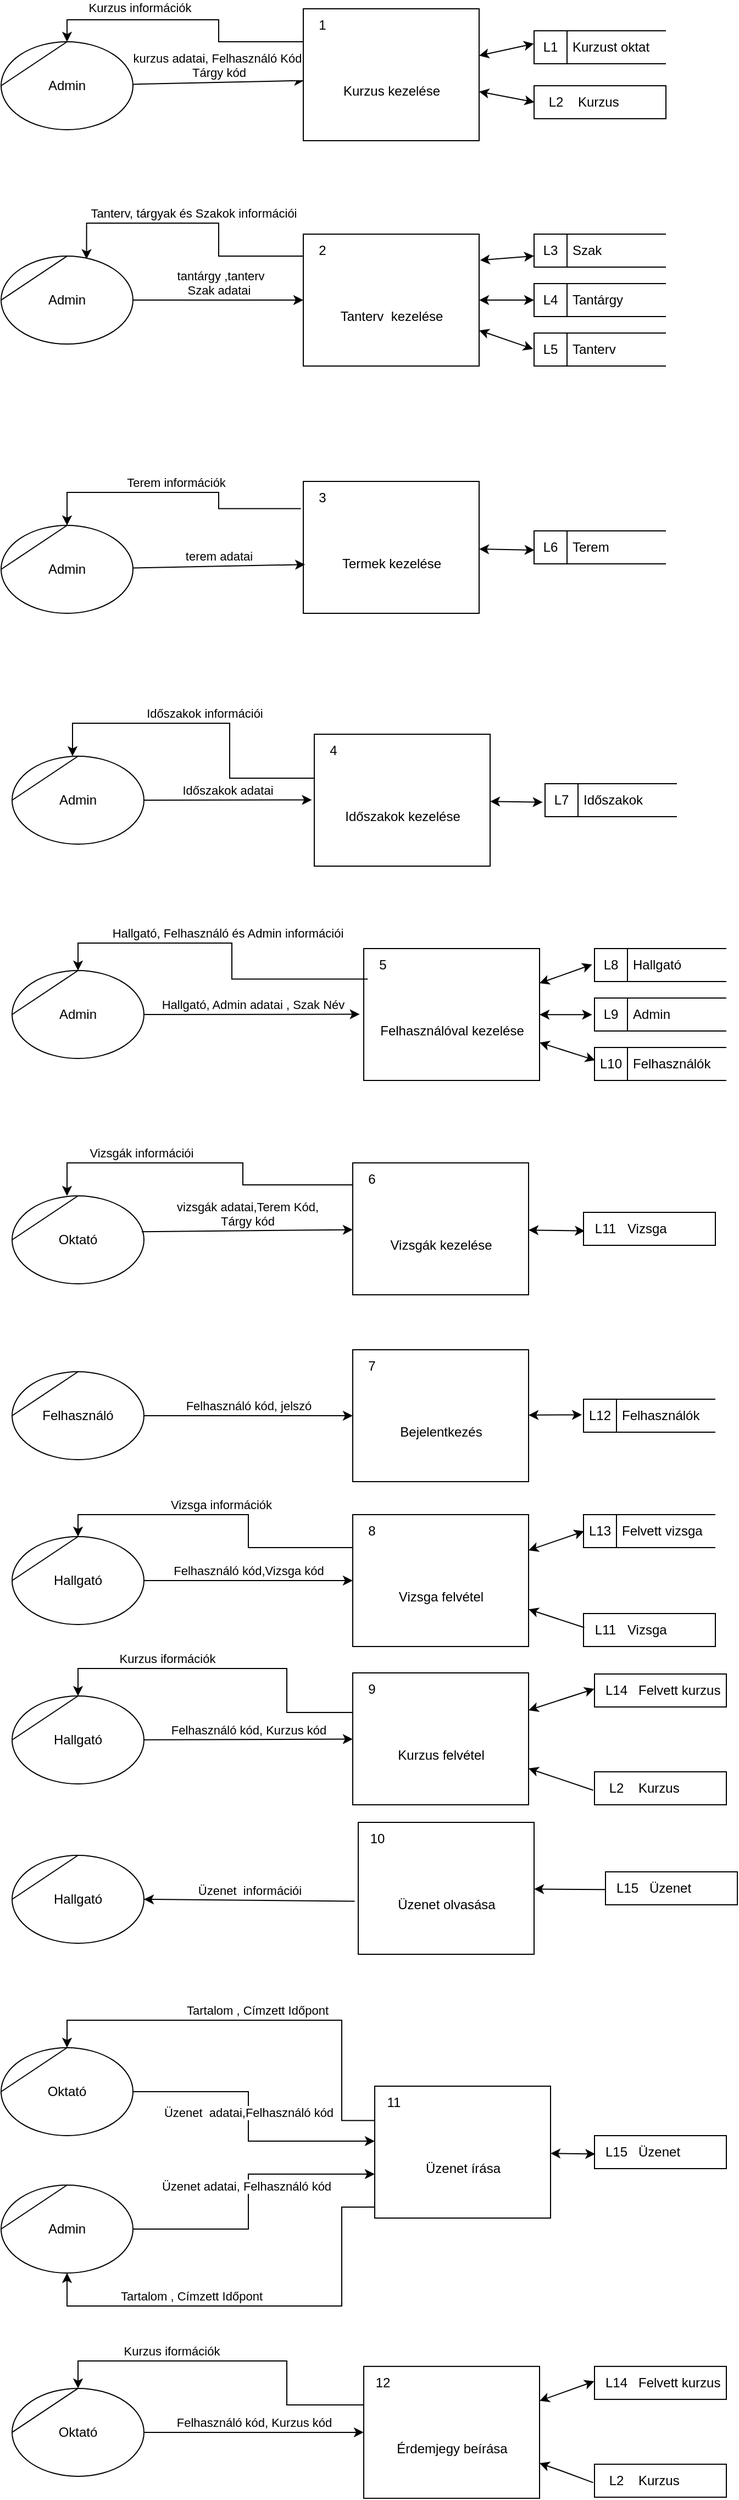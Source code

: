 <mxfile version="20.8.20" type="device"><diagram name="Page-1" id="D4jjd653WhLHZPP0HxEm"><mxGraphModel dx="3028" dy="684" grid="1" gridSize="10" guides="1" tooltips="1" connect="1" arrows="1" fold="1" page="1" pageScale="1" pageWidth="827" pageHeight="1169" math="0" shadow="0"><root><mxCell id="0"/><mxCell id="1" parent="0"/><mxCell id="yPqAMtaEenO2p8fV_E_8-33" value="Oktató&lt;br&gt;" style="shape=stencil(tZRtjoMgEIZPw98GJR6gYXfvQe10nZQCAbYft99RNKlW7GajiTGZeeXhnZGBCRka5YCVvGHig5VlwTm9Kb5NYhUc1DElr8qjOmhISojenuGGx9gz0DTgMbaq+GR8T9+0j5C1NYYgaE0YKU86wRQaWsvvCdZv/xhFjvgXiOB7kynLyq+/Y3fVNuBiI79j7OB+db/rgceOi61+3Grg4v9YISmTO9xCHlR9/vb2xxxnzYDW6AK8OfLTeZzO66ynzM5CnqyHBUsn1DqN9UITnWoH/kUY5Iu9PtVUzRY1jx4IGk22K9UioSs+44+uvFxl3bKX1nTZdE12iV8=);whiteSpace=wrap;html=1;" vertex="1" parent="1"><mxGeometry x="-1400" y="2170" width="120" height="80" as="geometry"/></mxCell><mxCell id="yPqAMtaEenO2p8fV_E_8-42" value="Felhasználó" style="shape=stencil(tZRtjoMgEIZPw98GJR6gYXfvQe10nZQCAbYft99RNKlW7GajiTGZeeXhnZGBCRka5YCVvGHig5VlwTm9Kb5NYhUc1DElr8qjOmhISojenuGGx9gz0DTgMbaq+GR8T9+0j5C1NYYgaE0YKU86wRQaWsvvCdZv/xhFjvgXiOB7kynLyq+/Y3fVNuBiI79j7OB+db/rgceOi61+3Grg4v9YISmTO9xCHlR9/vb2xxxnzYDW6AK8OfLTeZzO66ynzM5CnqyHBUsn1DqN9UITnWoH/kUY5Iu9PtVUzRY1jx4IGk22K9UioSs+44+uvFxl3bKX1nTZdE12iV8=);whiteSpace=wrap;html=1;" vertex="1" parent="1"><mxGeometry x="-1400" y="2330" width="120" height="80" as="geometry"/></mxCell><mxCell id="yPqAMtaEenO2p8fV_E_8-43" value="Felhasználó kód, jelszó" style="endArrow=classic;html=1;rounded=0;verticalAlign=bottom;" edge="1" parent="1" source="yPqAMtaEenO2p8fV_E_8-42" target="yPqAMtaEenO2p8fV_E_8-212"><mxGeometry width="50" height="50" relative="1" as="geometry"><mxPoint x="-810" y="2470" as="sourcePoint"/><mxPoint x="-1120.0" y="2370" as="targetPoint"/></mxGeometry></mxCell><mxCell id="yPqAMtaEenO2p8fV_E_8-45" value="Felhasználók" style="html=1;dashed=0;whitespace=wrap;shape=mxgraph.dfd.dataStoreID;align=left;spacingLeft=33;container=1;collapsible=0;autosize=0;flipH=0;" vertex="1" parent="1"><mxGeometry x="-880" y="2355" width="120" height="30" as="geometry"/></mxCell><mxCell id="yPqAMtaEenO2p8fV_E_8-46" value="L12" style="text;html=1;strokeColor=none;fillColor=none;align=center;verticalAlign=middle;whiteSpace=wrap;rounded=0;movable=0;resizable=0;rotatable=0;cloneable=0;deletable=0;allowArrows=0;connectable=0;" vertex="1" parent="yPqAMtaEenO2p8fV_E_8-45"><mxGeometry width="30" height="30" as="geometry"/></mxCell><mxCell id="yPqAMtaEenO2p8fV_E_8-50" value="&lt;br&gt;" style="endArrow=classic;startArrow=classic;html=1;rounded=0;verticalAlign=bottom;entryX=-0.012;entryY=0.472;entryDx=0;entryDy=0;entryPerimeter=0;" edge="1" parent="1" source="yPqAMtaEenO2p8fV_E_8-212" target="yPqAMtaEenO2p8fV_E_8-45"><mxGeometry width="50" height="50" relative="1" as="geometry"><mxPoint x="-960.0" y="2368.508" as="sourcePoint"/><mxPoint x="-730" y="2470" as="targetPoint"/></mxGeometry></mxCell><mxCell id="yPqAMtaEenO2p8fV_E_8-51" value="Tanterv&amp;nbsp; kezelése" style="html=1;dashed=0;whitespace=wrap;shape=mxgraph.dfd.process;align=center;container=1;collapsible=0;spacingTop=30;" vertex="1" parent="1"><mxGeometry x="-1135" y="1295.03" width="160" height="120" as="geometry"/></mxCell><mxCell id="yPqAMtaEenO2p8fV_E_8-52" value="2" style="text;html=1;strokeColor=none;fillColor=none;align=center;verticalAlign=middle;whiteSpace=wrap;rounded=0;movable=0;resizable=0;rotatable=0;cloneable=0;deletable=0;connectable=0;allowArrows=0;pointerEvents=1;" vertex="1" parent="yPqAMtaEenO2p8fV_E_8-51"><mxGeometry width="35" height="30" as="geometry"/></mxCell><mxCell id="yPqAMtaEenO2p8fV_E_8-53" value="" style="text;html=1;strokeColor=none;fillColor=none;align=left;verticalAlign=middle;whiteSpace=wrap;rounded=0;movable=0;resizable=0;connectable=0;allowArrows=0;rotatable=0;cloneable=0;deletable=0;spacingLeft=6;autosize=1;resizeWidth=0;" vertex="1" parent="yPqAMtaEenO2p8fV_E_8-51"><mxGeometry x="35" y="-5" width="50" height="40" as="geometry"/></mxCell><mxCell id="yPqAMtaEenO2p8fV_E_8-54" value="&amp;nbsp;tantárgy ,tanterv&lt;br&gt;Szak adatai" style="endArrow=classic;html=1;rounded=0;verticalAlign=bottom;exitX=1;exitY=0.5;exitDx=0;exitDy=0;" edge="1" parent="1" source="yPqAMtaEenO2p8fV_E_8-191" target="yPqAMtaEenO2p8fV_E_8-51"><mxGeometry width="50" height="50" relative="1" as="geometry"><mxPoint x="-1556.24" y="1433.75" as="sourcePoint"/><mxPoint x="-835" y="1675.03" as="targetPoint"/></mxGeometry></mxCell><mxCell id="yPqAMtaEenO2p8fV_E_8-55" value="Felhasználóval kezelése" style="html=1;dashed=0;whitespace=wrap;shape=mxgraph.dfd.process;align=center;container=1;collapsible=0;spacingTop=30;" vertex="1" parent="1"><mxGeometry x="-1080" y="1945" width="160" height="120" as="geometry"/></mxCell><mxCell id="yPqAMtaEenO2p8fV_E_8-56" value="5" style="text;html=1;strokeColor=none;fillColor=none;align=center;verticalAlign=middle;whiteSpace=wrap;rounded=0;movable=0;resizable=0;rotatable=0;cloneable=0;deletable=0;connectable=0;allowArrows=0;pointerEvents=1;" vertex="1" parent="yPqAMtaEenO2p8fV_E_8-55"><mxGeometry width="35" height="30" as="geometry"/></mxCell><mxCell id="yPqAMtaEenO2p8fV_E_8-57" value="" style="text;html=1;strokeColor=none;fillColor=none;align=left;verticalAlign=middle;whiteSpace=wrap;rounded=0;movable=0;resizable=0;connectable=0;allowArrows=0;rotatable=0;cloneable=0;deletable=0;spacingLeft=6;autosize=1;resizeWidth=0;" vertex="1" parent="yPqAMtaEenO2p8fV_E_8-55"><mxGeometry x="35" y="-5" width="50" height="40" as="geometry"/></mxCell><mxCell id="yPqAMtaEenO2p8fV_E_8-58" value="Hallgató, Admin adatai , Szak Név" style="endArrow=classic;html=1;rounded=0;verticalAlign=bottom;entryX=-0.023;entryY=0.498;entryDx=0;entryDy=0;entryPerimeter=0;exitX=1;exitY=0.5;exitDx=0;exitDy=0;" edge="1" parent="1" source="yPqAMtaEenO2p8fV_E_8-189" target="yPqAMtaEenO2p8fV_E_8-55"><mxGeometry x="0.016" width="50" height="50" relative="1" as="geometry"><mxPoint x="-1540" y="1610.0" as="sourcePoint"/><mxPoint x="-780" y="1760" as="targetPoint"/><mxPoint as="offset"/></mxGeometry></mxCell><mxCell id="yPqAMtaEenO2p8fV_E_8-59" value="Termek kezelése" style="html=1;dashed=0;whitespace=wrap;shape=mxgraph.dfd.process;align=center;container=1;collapsible=0;spacingTop=30;" vertex="1" parent="1"><mxGeometry x="-1135" y="1520" width="160" height="120" as="geometry"/></mxCell><mxCell id="yPqAMtaEenO2p8fV_E_8-60" value="3" style="text;html=1;strokeColor=none;fillColor=none;align=center;verticalAlign=middle;whiteSpace=wrap;rounded=0;movable=0;resizable=0;rotatable=0;cloneable=0;deletable=0;connectable=0;allowArrows=0;pointerEvents=1;" vertex="1" parent="yPqAMtaEenO2p8fV_E_8-59"><mxGeometry width="35" height="30" as="geometry"/></mxCell><mxCell id="yPqAMtaEenO2p8fV_E_8-61" value="" style="text;html=1;strokeColor=none;fillColor=none;align=left;verticalAlign=middle;whiteSpace=wrap;rounded=0;movable=0;resizable=0;connectable=0;allowArrows=0;rotatable=0;cloneable=0;deletable=0;spacingLeft=6;autosize=1;resizeWidth=0;" vertex="1" parent="yPqAMtaEenO2p8fV_E_8-59"><mxGeometry x="35" y="-5" width="50" height="40" as="geometry"/></mxCell><mxCell id="yPqAMtaEenO2p8fV_E_8-62" value="terem adatai" style="endArrow=classic;html=1;rounded=0;verticalAlign=bottom;entryX=0.01;entryY=0.63;entryDx=0;entryDy=0;entryPerimeter=0;" edge="1" parent="1" source="yPqAMtaEenO2p8fV_E_8-192" target="yPqAMtaEenO2p8fV_E_8-59"><mxGeometry width="50" height="50" relative="1" as="geometry"><mxPoint x="-1535" y="1480" as="sourcePoint"/><mxPoint x="-835" y="1560" as="targetPoint"/></mxGeometry></mxCell><mxCell id="yPqAMtaEenO2p8fV_E_8-69" value="" style="endArrow=classic;startArrow=classic;html=1;rounded=0;verticalAlign=bottom;entryX=-0.007;entryY=0.483;entryDx=0;entryDy=0;entryPerimeter=0;" edge="1" parent="1" source="yPqAMtaEenO2p8fV_E_8-51" target="yPqAMtaEenO2p8fV_E_8-226"><mxGeometry width="50" height="50" relative="1" as="geometry"><mxPoint x="-1195" y="1535.03" as="sourcePoint"/><mxPoint x="-894.04" y="1405.71" as="targetPoint"/></mxGeometry></mxCell><mxCell id="yPqAMtaEenO2p8fV_E_8-70" value="" style="endArrow=classic;startArrow=classic;html=1;rounded=0;verticalAlign=bottom;" edge="1" parent="1" source="yPqAMtaEenO2p8fV_E_8-51" target="yPqAMtaEenO2p8fV_E_8-223"><mxGeometry width="50" height="50" relative="1" as="geometry"><mxPoint x="-1195" y="1535.03" as="sourcePoint"/><mxPoint x="-905" y="1351.459" as="targetPoint"/></mxGeometry></mxCell><mxCell id="yPqAMtaEenO2p8fV_E_8-75" value="" style="endArrow=classic;startArrow=classic;html=1;rounded=0;verticalAlign=bottom;entryX=0.004;entryY=0.583;entryDx=0;entryDy=0;entryPerimeter=0;" edge="1" parent="1" source="yPqAMtaEenO2p8fV_E_8-59" target="yPqAMtaEenO2p8fV_E_8-228"><mxGeometry width="50" height="50" relative="1" as="geometry"><mxPoint x="-1185" y="1616" as="sourcePoint"/><mxPoint x="-885" y="1580" as="targetPoint"/></mxGeometry></mxCell><mxCell id="yPqAMtaEenO2p8fV_E_8-92" value="" style="endArrow=classic;startArrow=classic;html=1;rounded=0;verticalAlign=bottom;entryX=-0.018;entryY=0.483;entryDx=0;entryDy=0;entryPerimeter=0;" edge="1" parent="1" source="yPqAMtaEenO2p8fV_E_8-55" target="yPqAMtaEenO2p8fV_E_8-234"><mxGeometry width="50" height="50" relative="1" as="geometry"><mxPoint x="-1150" y="1985" as="sourcePoint"/><mxPoint x="-850" y="1968.636" as="targetPoint"/></mxGeometry></mxCell><mxCell id="yPqAMtaEenO2p8fV_E_8-93" value="" style="endArrow=classic;startArrow=classic;html=1;rounded=0;verticalAlign=bottom;entryX=-0.018;entryY=0.506;entryDx=0;entryDy=0;entryPerimeter=0;" edge="1" parent="1" source="yPqAMtaEenO2p8fV_E_8-55" target="yPqAMtaEenO2p8fV_E_8-232"><mxGeometry width="50" height="50" relative="1" as="geometry"><mxPoint x="-1150" y="1985" as="sourcePoint"/><mxPoint x="-846.28" y="2012.77" as="targetPoint"/></mxGeometry></mxCell><mxCell id="yPqAMtaEenO2p8fV_E_8-98" value="kurzus adatai, Felhasználó Kód,&lt;br&gt;Tárgy kód" style="endArrow=classic;html=1;rounded=0;verticalAlign=bottom;entryX=0.005;entryY=0.544;entryDx=0;entryDy=0;entryPerimeter=0;" edge="1" parent="1" source="yPqAMtaEenO2p8fV_E_8-193" target="yPqAMtaEenO2p8fV_E_8-103"><mxGeometry width="50" height="50" relative="1" as="geometry"><mxPoint x="-1593.571" y="1390" as="sourcePoint"/><mxPoint x="-1135" y="1150" as="targetPoint"/></mxGeometry></mxCell><mxCell id="yPqAMtaEenO2p8fV_E_8-99" value="Kurzus" style="html=1;dashed=0;whitespace=wrap;shape=mxgraph.dfd.dataStoreID2;align=left;spacingLeft=38;container=1;collapsible=0;flipH=0;" vertex="1" parent="1"><mxGeometry x="-925" y="1160" width="120" height="30" as="geometry"/></mxCell><mxCell id="yPqAMtaEenO2p8fV_E_8-100" value="L2" style="text;html=1;strokeColor=none;fillColor=none;align=center;verticalAlign=middle;whiteSpace=wrap;rounded=0;connectable=0;allowArrows=0;movable=0;resizable=0;rotatable=0;cloneable=0;deletable=0;" vertex="1" parent="yPqAMtaEenO2p8fV_E_8-99"><mxGeometry x="5" width="30" height="30" as="geometry"/></mxCell><mxCell id="yPqAMtaEenO2p8fV_E_8-102" value="" style="endArrow=classic;startArrow=classic;html=1;rounded=0;verticalAlign=bottom;entryX=0.003;entryY=0.5;entryDx=0;entryDy=0;entryPerimeter=0;" edge="1" parent="1" source="yPqAMtaEenO2p8fV_E_8-103" target="yPqAMtaEenO2p8fV_E_8-99"><mxGeometry width="50" height="50" relative="1" as="geometry"><mxPoint x="-985" y="1150" as="sourcePoint"/><mxPoint x="-1075" y="1410" as="targetPoint"/></mxGeometry></mxCell><mxCell id="yPqAMtaEenO2p8fV_E_8-103" value="Kurzus kezelése" style="html=1;dashed=0;whitespace=wrap;shape=mxgraph.dfd.process;align=center;container=1;collapsible=0;spacingTop=30;" vertex="1" parent="1"><mxGeometry x="-1135" y="1090" width="160" height="120" as="geometry"/></mxCell><mxCell id="yPqAMtaEenO2p8fV_E_8-104" value="1" style="text;html=1;strokeColor=none;fillColor=none;align=center;verticalAlign=middle;whiteSpace=wrap;rounded=0;movable=0;resizable=0;rotatable=0;cloneable=0;deletable=0;connectable=0;allowArrows=0;pointerEvents=1;" vertex="1" parent="yPqAMtaEenO2p8fV_E_8-103"><mxGeometry width="35" height="30" as="geometry"/></mxCell><mxCell id="yPqAMtaEenO2p8fV_E_8-105" value="" style="text;html=1;strokeColor=none;fillColor=none;align=left;verticalAlign=middle;whiteSpace=wrap;rounded=0;movable=0;resizable=0;connectable=0;allowArrows=0;rotatable=0;cloneable=0;deletable=0;spacingLeft=6;autosize=1;resizeWidth=0;" vertex="1" parent="yPqAMtaEenO2p8fV_E_8-103"><mxGeometry x="35" y="-5" width="50" height="40" as="geometry"/></mxCell><mxCell id="yPqAMtaEenO2p8fV_E_8-106" value="Vizsgák kezelése" style="html=1;dashed=0;whitespace=wrap;shape=mxgraph.dfd.process;align=center;container=1;collapsible=0;spacingTop=30;" vertex="1" parent="1"><mxGeometry x="-1090" y="2140" width="160" height="120" as="geometry"/></mxCell><mxCell id="yPqAMtaEenO2p8fV_E_8-107" value="6" style="text;html=1;strokeColor=none;fillColor=none;align=center;verticalAlign=middle;whiteSpace=wrap;rounded=0;movable=0;resizable=0;rotatable=0;cloneable=0;deletable=0;connectable=0;allowArrows=0;pointerEvents=1;" vertex="1" parent="yPqAMtaEenO2p8fV_E_8-106"><mxGeometry width="35" height="30" as="geometry"/></mxCell><mxCell id="yPqAMtaEenO2p8fV_E_8-108" value="" style="text;html=1;strokeColor=none;fillColor=none;align=left;verticalAlign=middle;whiteSpace=wrap;rounded=0;movable=0;resizable=0;connectable=0;allowArrows=0;rotatable=0;cloneable=0;deletable=0;spacingLeft=6;autosize=1;resizeWidth=0;" vertex="1" parent="yPqAMtaEenO2p8fV_E_8-106"><mxGeometry x="35" y="-5" width="50" height="40" as="geometry"/></mxCell><mxCell id="yPqAMtaEenO2p8fV_E_8-109" value="vizsgák adatai,Terem Kód,&lt;br&gt;Tárgy kód" style="endArrow=classic;html=1;rounded=0;verticalAlign=bottom;exitX=0.983;exitY=0.408;exitDx=0;exitDy=0;exitPerimeter=0;" edge="1" parent="1" source="yPqAMtaEenO2p8fV_E_8-33" target="yPqAMtaEenO2p8fV_E_8-106"><mxGeometry width="50" height="50" relative="1" as="geometry"><mxPoint x="-1155" y="2250" as="sourcePoint"/><mxPoint x="-1035" y="2250" as="targetPoint"/></mxGeometry></mxCell><mxCell id="yPqAMtaEenO2p8fV_E_8-112" value="" style="endArrow=classic;startArrow=classic;html=1;rounded=0;verticalAlign=bottom;entryX=0.01;entryY=0.561;entryDx=0;entryDy=0;entryPerimeter=0;" edge="1" parent="1" source="yPqAMtaEenO2p8fV_E_8-106" target="yPqAMtaEenO2p8fV_E_8-242"><mxGeometry x="-0.466" y="30" width="50" height="50" relative="1" as="geometry"><mxPoint x="-1155" y="2250" as="sourcePoint"/><mxPoint x="-884.2" y="2198.5" as="targetPoint"/><mxPoint y="-1" as="offset"/></mxGeometry></mxCell><mxCell id="yPqAMtaEenO2p8fV_E_8-120" value="Kurzust oktat" style="html=1;dashed=0;whitespace=wrap;shape=mxgraph.dfd.dataStoreID;align=left;spacingLeft=33;container=1;collapsible=0;autosize=0;flipH=0;" vertex="1" parent="1"><mxGeometry x="-925" y="1110" width="120" height="30" as="geometry"/></mxCell><mxCell id="yPqAMtaEenO2p8fV_E_8-121" value="L1" style="text;html=1;strokeColor=none;fillColor=none;align=center;verticalAlign=middle;whiteSpace=wrap;rounded=0;movable=0;resizable=0;rotatable=0;cloneable=0;deletable=0;allowArrows=0;connectable=0;" vertex="1" parent="yPqAMtaEenO2p8fV_E_8-120"><mxGeometry width="30" height="30" as="geometry"/></mxCell><mxCell id="yPqAMtaEenO2p8fV_E_8-122" value="" style="endArrow=classic;startArrow=classic;html=1;rounded=0;verticalAlign=bottom;entryX=-0.002;entryY=0.392;entryDx=0;entryDy=0;entryPerimeter=0;" edge="1" parent="1" source="yPqAMtaEenO2p8fV_E_8-103" target="yPqAMtaEenO2p8fV_E_8-120"><mxGeometry width="50" height="50" relative="1" as="geometry"><mxPoint x="-1395" y="1230" as="sourcePoint"/><mxPoint x="-835" y="1050" as="targetPoint"/></mxGeometry></mxCell><mxCell id="yPqAMtaEenO2p8fV_E_8-128" value="" style="endArrow=classic;startArrow=classic;html=1;rounded=0;verticalAlign=bottom;exitX=1.005;exitY=0.198;exitDx=0;exitDy=0;exitPerimeter=0;" edge="1" parent="1" source="yPqAMtaEenO2p8fV_E_8-51" target="yPqAMtaEenO2p8fV_E_8-221"><mxGeometry width="50" height="50" relative="1" as="geometry"><mxPoint x="-955" y="1265.03" as="sourcePoint"/><mxPoint x="-835" y="1265.03" as="targetPoint"/></mxGeometry></mxCell><mxCell id="yPqAMtaEenO2p8fV_E_8-132" value="Időszakok kezelése" style="html=1;dashed=0;whitespace=wrap;shape=mxgraph.dfd.process;align=center;container=1;collapsible=0;spacingTop=30;" vertex="1" parent="1"><mxGeometry x="-1125" y="1750" width="160" height="120" as="geometry"/></mxCell><mxCell id="yPqAMtaEenO2p8fV_E_8-133" value="4" style="text;html=1;strokeColor=none;fillColor=none;align=center;verticalAlign=middle;whiteSpace=wrap;rounded=0;movable=0;resizable=0;rotatable=0;cloneable=0;deletable=0;connectable=0;allowArrows=0;pointerEvents=1;" vertex="1" parent="yPqAMtaEenO2p8fV_E_8-132"><mxGeometry width="35" height="30" as="geometry"/></mxCell><mxCell id="yPqAMtaEenO2p8fV_E_8-134" value="" style="text;html=1;strokeColor=none;fillColor=none;align=left;verticalAlign=middle;whiteSpace=wrap;rounded=0;movable=0;resizable=0;connectable=0;allowArrows=0;rotatable=0;cloneable=0;deletable=0;spacingLeft=6;autosize=1;resizeWidth=0;" vertex="1" parent="yPqAMtaEenO2p8fV_E_8-132"><mxGeometry x="35" y="-5" width="50" height="40" as="geometry"/></mxCell><mxCell id="yPqAMtaEenO2p8fV_E_8-135" value="Időszakok adatai" style="endArrow=classic;html=1;rounded=0;verticalAlign=bottom;entryX=-0.014;entryY=0.498;entryDx=0;entryDy=0;entryPerimeter=0;exitX=1;exitY=0.5;exitDx=0;exitDy=0;" edge="1" parent="1" source="yPqAMtaEenO2p8fV_E_8-190" target="yPqAMtaEenO2p8fV_E_8-132"><mxGeometry width="50" height="50" relative="1" as="geometry"><mxPoint x="-1543.24" y="1558.72" as="sourcePoint"/><mxPoint x="-1105" y="1680" as="targetPoint"/></mxGeometry></mxCell><mxCell id="yPqAMtaEenO2p8fV_E_8-136" value="" style="endArrow=classic;startArrow=classic;html=1;rounded=0;verticalAlign=bottom;entryX=-0.018;entryY=0.561;entryDx=0;entryDy=0;entryPerimeter=0;" edge="1" parent="1" source="yPqAMtaEenO2p8fV_E_8-132" target="yPqAMtaEenO2p8fV_E_8-230"><mxGeometry width="50" height="50" relative="1" as="geometry"><mxPoint x="-1205" y="1740" as="sourcePoint"/><mxPoint x="-865" y="1808.789" as="targetPoint"/></mxGeometry></mxCell><mxCell id="yPqAMtaEenO2p8fV_E_8-151" value="Felhasználó kód,Vizsga kód" style="endArrow=classic;html=1;rounded=0;verticalAlign=bottom;exitX=1;exitY=0.5;exitDx=0;exitDy=0;" edge="1" parent="1" source="yPqAMtaEenO2p8fV_E_8-197" target="yPqAMtaEenO2p8fV_E_8-511"><mxGeometry width="50" height="50" relative="1" as="geometry"><mxPoint x="-1359.2" y="2590.72" as="sourcePoint"/><mxPoint x="-1090" y="2520" as="targetPoint"/></mxGeometry></mxCell><mxCell id="yPqAMtaEenO2p8fV_E_8-152" value="Felhasználó kód, Kurzus kód" style="endArrow=classic;html=1;rounded=0;verticalAlign=bottom;" edge="1" parent="1" source="yPqAMtaEenO2p8fV_E_8-202" target="yPqAMtaEenO2p8fV_E_8-505"><mxGeometry width="50" height="50" relative="1" as="geometry"><mxPoint x="-1360.0" y="2660" as="sourcePoint"/><mxPoint x="-1080" y="2665" as="targetPoint"/></mxGeometry></mxCell><mxCell id="yPqAMtaEenO2p8fV_E_8-153" value="Felvett kurzus" style="html=1;dashed=0;whitespace=wrap;shape=mxgraph.dfd.dataStoreID2;align=left;spacingLeft=38;container=1;collapsible=0;flipH=0;" vertex="1" parent="1"><mxGeometry x="-870" y="2605" width="120" height="30" as="geometry"/></mxCell><mxCell id="yPqAMtaEenO2p8fV_E_8-154" value="L14" style="text;html=1;strokeColor=none;fillColor=none;align=center;verticalAlign=middle;whiteSpace=wrap;rounded=0;connectable=0;allowArrows=0;movable=0;resizable=0;rotatable=0;cloneable=0;deletable=0;" vertex="1" parent="yPqAMtaEenO2p8fV_E_8-153"><mxGeometry x="5" width="30" height="30" as="geometry"/></mxCell><mxCell id="yPqAMtaEenO2p8fV_E_8-157" value="" style="endArrow=classic;startArrow=classic;html=1;rounded=0;verticalAlign=bottom;entryX=0.004;entryY=0.506;entryDx=0;entryDy=0;entryPerimeter=0;" edge="1" parent="1" source="yPqAMtaEenO2p8fV_E_8-511" target="yPqAMtaEenO2p8fV_E_8-238"><mxGeometry width="50" height="50" relative="1" as="geometry"><mxPoint x="-930" y="2492.52" as="sourcePoint"/><mxPoint x="-858.2" y="2493.74" as="targetPoint"/></mxGeometry></mxCell><mxCell id="yPqAMtaEenO2p8fV_E_8-158" value="" style="endArrow=classic;startArrow=classic;html=1;rounded=0;verticalAlign=bottom;entryX=-0.001;entryY=0.45;entryDx=0;entryDy=0;entryPerimeter=0;" edge="1" parent="1" source="yPqAMtaEenO2p8fV_E_8-505" target="yPqAMtaEenO2p8fV_E_8-153"><mxGeometry width="50" height="50" relative="1" as="geometry"><mxPoint x="-920" y="2636.358" as="sourcePoint"/><mxPoint x="-1060" y="2510" as="targetPoint"/></mxGeometry></mxCell><mxCell id="yPqAMtaEenO2p8fV_E_8-159" value="Admin" style="shape=stencil(tZRtjoMgEIZPw98GJR6gYXfvQe10nZQCAbYft99RNKlW7GajiTGZeeXhnZGBCRka5YCVvGHig5VlwTm9Kb5NYhUc1DElr8qjOmhISojenuGGx9gz0DTgMbaq+GR8T9+0j5C1NYYgaE0YKU86wRQaWsvvCdZv/xhFjvgXiOB7kynLyq+/Y3fVNuBiI79j7OB+db/rgceOi61+3Grg4v9YISmTO9xCHlR9/vb2xxxnzYDW6AK8OfLTeZzO66ynzM5CnqyHBUsn1DqN9UITnWoH/kUY5Iu9PtVUzRY1jx4IGk22K9UioSs+44+uvFxl3bKX1nTZdE12iV8=);whiteSpace=wrap;html=1;" vertex="1" parent="1"><mxGeometry x="-1410" y="3070" width="120" height="80" as="geometry"/></mxCell><mxCell id="yPqAMtaEenO2p8fV_E_8-160" value="Oktató" style="shape=stencil(tZRtjoMgEIZPw98GJR6gYXfvQe10nZQCAbYft99RNKlW7GajiTGZeeXhnZGBCRka5YCVvGHig5VlwTm9Kb5NYhUc1DElr8qjOmhISojenuGGx9gz0DTgMbaq+GR8T9+0j5C1NYYgaE0YKU86wRQaWsvvCdZv/xhFjvgXiOB7kynLyq+/Y3fVNuBiI79j7OB+db/rgceOi61+3Grg4v9YISmTO9xCHlR9/vb2xxxnzYDW6AK8OfLTeZzO66ynzM5CnqyHBUsn1DqN9UITnWoH/kUY5Iu9PtVUzRY1jx4IGk22K9UioSs+44+uvFxl3bKX1nTZdE12iV8=);whiteSpace=wrap;html=1;" vertex="1" parent="1"><mxGeometry x="-1410" y="2945" width="120" height="80" as="geometry"/></mxCell><mxCell id="yPqAMtaEenO2p8fV_E_8-164" value="Üzenet&amp;nbsp; adatai,Felhasználó kód" style="endArrow=classic;html=1;rounded=0;verticalAlign=bottom;edgeStyle=orthogonalEdgeStyle;" edge="1" parent="1" source="yPqAMtaEenO2p8fV_E_8-160" target="yPqAMtaEenO2p8fV_E_8-216"><mxGeometry width="50" height="50" relative="1" as="geometry"><mxPoint x="-1125" y="3060" as="sourcePoint"/><mxPoint x="-1104.2" y="3049.72" as="targetPoint"/><Array as="points"><mxPoint x="-1185" y="2985"/><mxPoint x="-1185" y="3030"/></Array></mxGeometry></mxCell><mxCell id="yPqAMtaEenO2p8fV_E_8-165" value="Üzenet adatai, Felhasználó kód" style="endArrow=classic;html=1;rounded=0;verticalAlign=bottom;edgeStyle=orthogonalEdgeStyle;" edge="1" parent="1" source="yPqAMtaEenO2p8fV_E_8-159" target="yPqAMtaEenO2p8fV_E_8-216"><mxGeometry x="0.003" y="2" width="50" height="50" relative="1" as="geometry"><mxPoint x="-1125" y="3060" as="sourcePoint"/><mxPoint x="-1105" y="3070" as="targetPoint"/><Array as="points"><mxPoint x="-1185" y="3110"/><mxPoint x="-1185" y="3060"/></Array><mxPoint as="offset"/></mxGeometry></mxCell><mxCell id="yPqAMtaEenO2p8fV_E_8-168" value="Üzenet" style="html=1;dashed=0;whitespace=wrap;shape=mxgraph.dfd.dataStoreID2;align=left;spacingLeft=38;container=1;collapsible=0;flipH=0;" vertex="1" parent="1"><mxGeometry x="-870" y="3025" width="120" height="30" as="geometry"/></mxCell><mxCell id="yPqAMtaEenO2p8fV_E_8-169" value="L15" style="text;html=1;strokeColor=none;fillColor=none;align=center;verticalAlign=middle;whiteSpace=wrap;rounded=0;connectable=0;allowArrows=0;movable=0;resizable=0;rotatable=0;cloneable=0;deletable=0;" vertex="1" parent="yPqAMtaEenO2p8fV_E_8-168"><mxGeometry x="5" width="30" height="30" as="geometry"/></mxCell><mxCell id="yPqAMtaEenO2p8fV_E_8-170" value="" style="endArrow=classic;startArrow=classic;html=1;rounded=0;verticalAlign=bottom;entryX=0.006;entryY=0.558;entryDx=0;entryDy=0;entryPerimeter=0;startFill=1;" edge="1" parent="1" source="yPqAMtaEenO2p8fV_E_8-216" target="yPqAMtaEenO2p8fV_E_8-168"><mxGeometry width="50" height="50" relative="1" as="geometry"><mxPoint x="-943.24" y="3041.8" as="sourcePoint"/><mxPoint x="-785" y="3060" as="targetPoint"/></mxGeometry></mxCell><mxCell id="yPqAMtaEenO2p8fV_E_8-172" value="Üzenet olvasása" style="html=1;dashed=0;whitespace=wrap;shape=mxgraph.dfd.process2;align=center;container=1;collapsible=0;spacingTop=30;" vertex="1" parent="1"><mxGeometry x="-1085" y="2740" width="160" height="120" as="geometry"/></mxCell><mxCell id="yPqAMtaEenO2p8fV_E_8-173" value="10" style="text;html=1;strokeColor=none;fillColor=none;align=center;verticalAlign=middle;whiteSpace=wrap;rounded=0;connectable=0;allowArrows=0;editable=1;movable=0;resizable=0;rotatable=0;deletable=0;locked=0;cloneable=0;" vertex="1" parent="yPqAMtaEenO2p8fV_E_8-172"><mxGeometry width="35" height="30" as="geometry"/></mxCell><mxCell id="yPqAMtaEenO2p8fV_E_8-174" value="" style="text;strokeColor=none;fillColor=none;align=left;verticalAlign=middle;whiteSpace=wrap;rounded=0;autosize=1;connectable=0;allowArrows=0;movable=0;resizable=0;rotatable=0;deletable=0;cloneable=0;spacingLeft=6;fontStyle=0;html=1;" vertex="1" parent="yPqAMtaEenO2p8fV_E_8-172"><mxGeometry x="35" y="-5" width="50" height="40" as="geometry"/></mxCell><mxCell id="yPqAMtaEenO2p8fV_E_8-175" value="Üzenet&amp;nbsp; információi" style="endArrow=classic;html=1;rounded=0;verticalAlign=bottom;exitX=-0.02;exitY=0.598;exitDx=0;exitDy=0;exitPerimeter=0;entryX=1;entryY=0.5;entryDx=0;entryDy=0;" edge="1" parent="1" source="yPqAMtaEenO2p8fV_E_8-172" target="yPqAMtaEenO2p8fV_E_8-206"><mxGeometry x="-0.001" width="50" height="50" relative="1" as="geometry"><mxPoint x="-1160" y="2790" as="sourcePoint"/><mxPoint x="-1380" y="2620" as="targetPoint"/><mxPoint as="offset"/></mxGeometry></mxCell><mxCell id="yPqAMtaEenO2p8fV_E_8-178" value="" style="endArrow=classic;html=1;rounded=0;verticalAlign=bottom;exitX=0.004;exitY=0.539;exitDx=0;exitDy=0;exitPerimeter=0;" edge="1" parent="1" source="yPqAMtaEenO2p8fV_E_8-244" target="yPqAMtaEenO2p8fV_E_8-172"><mxGeometry width="50" height="50" relative="1" as="geometry"><mxPoint x="-1160" y="2790" as="sourcePoint"/><mxPoint x="-1040" y="2790" as="targetPoint"/></mxGeometry></mxCell><mxCell id="yPqAMtaEenO2p8fV_E_8-182" value="Kurzus iformációk" style="endArrow=classic;html=1;rounded=0;verticalAlign=bottom;edgeStyle=orthogonalEdgeStyle;" edge="1" parent="1" source="yPqAMtaEenO2p8fV_E_8-505" target="yPqAMtaEenO2p8fV_E_8-202"><mxGeometry x="0.326" width="50" height="50" relative="1" as="geometry"><mxPoint x="-1080" y="2640" as="sourcePoint"/><mxPoint x="-1300" y="2623.076" as="targetPoint"/><Array as="points"><mxPoint x="-1150" y="2640"/><mxPoint x="-1150" y="2600"/><mxPoint x="-1340" y="2600"/></Array><mxPoint as="offset"/></mxGeometry></mxCell><mxCell id="yPqAMtaEenO2p8fV_E_8-183" value="Vizsga információk" style="endArrow=classic;html=1;rounded=0;verticalAlign=bottom;edgeStyle=orthogonalEdgeStyle;" edge="1" parent="1" target="yPqAMtaEenO2p8fV_E_8-197"><mxGeometry width="50" height="50" relative="1" as="geometry"><mxPoint x="-1090" y="2490" as="sourcePoint"/><mxPoint x="-1336.28" y="2595.76" as="targetPoint"/><Array as="points"><mxPoint x="-1185" y="2490"/><mxPoint x="-1185" y="2460"/><mxPoint x="-1340" y="2460"/></Array></mxGeometry></mxCell><mxCell id="yPqAMtaEenO2p8fV_E_8-184" value="Kurzus információk" style="endArrow=classic;html=1;rounded=0;verticalAlign=bottom;edgeStyle=orthogonalEdgeStyle;" edge="1" parent="1" source="yPqAMtaEenO2p8fV_E_8-103" target="yPqAMtaEenO2p8fV_E_8-193"><mxGeometry x="0.328" y="-2" width="50" height="50" relative="1" as="geometry"><mxPoint x="-1215" y="1270" as="sourcePoint"/><mxPoint x="-1585.28" y="1390.72" as="targetPoint"/><Array as="points"><mxPoint x="-1212" y="1120"/><mxPoint x="-1212" y="1100"/><mxPoint x="-1350" y="1100"/></Array><mxPoint as="offset"/></mxGeometry></mxCell><mxCell id="yPqAMtaEenO2p8fV_E_8-185" value="Tanterv, tárgyak és Szakok információi" style="endArrow=classic;html=1;rounded=0;verticalAlign=bottom;entryX=0.648;entryY=0.034;entryDx=0;entryDy=0;entryPerimeter=0;edgeStyle=orthogonalEdgeStyle;" edge="1" parent="1" source="yPqAMtaEenO2p8fV_E_8-51" target="yPqAMtaEenO2p8fV_E_8-191"><mxGeometry width="50" height="50" relative="1" as="geometry"><mxPoint x="-1215" y="1305.03" as="sourcePoint"/><mxPoint x="-1535" y="1453.97" as="targetPoint"/><Array as="points"><mxPoint x="-1212" y="1315.03"/><mxPoint x="-1212" y="1285.03"/><mxPoint x="-1332" y="1285.03"/></Array></mxGeometry></mxCell><mxCell id="yPqAMtaEenO2p8fV_E_8-186" value="Terem információk" style="endArrow=classic;html=1;rounded=0;verticalAlign=bottom;exitX=-0.014;exitY=0.206;exitDx=0;exitDy=0;exitPerimeter=0;edgeStyle=orthogonalEdgeStyle;" edge="1" parent="1" source="yPqAMtaEenO2p8fV_E_8-59" target="yPqAMtaEenO2p8fV_E_8-192"><mxGeometry width="50" height="50" relative="1" as="geometry"><mxPoint x="-1215" y="1570" as="sourcePoint"/><mxPoint x="-1375" y="1510" as="targetPoint"/><Array as="points"><mxPoint x="-1212" y="1545"/><mxPoint x="-1212" y="1530"/><mxPoint x="-1350" y="1530"/></Array></mxGeometry></mxCell><mxCell id="yPqAMtaEenO2p8fV_E_8-189" value="Admin" style="shape=stencil(tZRtjoMgEIZPw98GJR6gYXfvQe10nZQCAbYft99RNKlW7GajiTGZeeXhnZGBCRka5YCVvGHig5VlwTm9Kb5NYhUc1DElr8qjOmhISojenuGGx9gz0DTgMbaq+GR8T9+0j5C1NYYgaE0YKU86wRQaWsvvCdZv/xhFjvgXiOB7kynLyq+/Y3fVNuBiI79j7OB+db/rgceOi61+3Grg4v9YISmTO9xCHlR9/vb2xxxnzYDW6AK8OfLTeZzO66ynzM5CnqyHBUsn1DqN9UITnWoH/kUY5Iu9PtVUzRY1jx4IGk22K9UioSs+44+uvFxl3bKX1nTZdE12iV8=);whiteSpace=wrap;html=1;" vertex="1" parent="1"><mxGeometry x="-1400" y="1965" width="120" height="80" as="geometry"/></mxCell><mxCell id="yPqAMtaEenO2p8fV_E_8-190" value="Admin" style="shape=stencil(tZRtjoMgEIZPw98GJR6gYXfvQe10nZQCAbYft99RNKlW7GajiTGZeeXhnZGBCRka5YCVvGHig5VlwTm9Kb5NYhUc1DElr8qjOmhISojenuGGx9gz0DTgMbaq+GR8T9+0j5C1NYYgaE0YKU86wRQaWsvvCdZv/xhFjvgXiOB7kynLyq+/Y3fVNuBiI79j7OB+db/rgceOi61+3Grg4v9YISmTO9xCHlR9/vb2xxxnzYDW6AK8OfLTeZzO66ynzM5CnqyHBUsn1DqN9UITnWoH/kUY5Iu9PtVUzRY1jx4IGk22K9UioSs+44+uvFxl3bKX1nTZdE12iV8=);whiteSpace=wrap;html=1;" vertex="1" parent="1"><mxGeometry x="-1400" y="1770" width="120" height="80" as="geometry"/></mxCell><mxCell id="yPqAMtaEenO2p8fV_E_8-191" value="Admin" style="shape=stencil(tZRtjoMgEIZPw98GJR6gYXfvQe10nZQCAbYft99RNKlW7GajiTGZeeXhnZGBCRka5YCVvGHig5VlwTm9Kb5NYhUc1DElr8qjOmhISojenuGGx9gz0DTgMbaq+GR8T9+0j5C1NYYgaE0YKU86wRQaWsvvCdZv/xhFjvgXiOB7kynLyq+/Y3fVNuBiI79j7OB+db/rgceOi61+3Grg4v9YISmTO9xCHlR9/vb2xxxnzYDW6AK8OfLTeZzO66ynzM5CnqyHBUsn1DqN9UITnWoH/kUY5Iu9PtVUzRY1jx4IGk22K9UioSs+44+uvFxl3bKX1nTZdE12iV8=);whiteSpace=wrap;html=1;" vertex="1" parent="1"><mxGeometry x="-1410" y="1315.03" width="120" height="80" as="geometry"/></mxCell><mxCell id="yPqAMtaEenO2p8fV_E_8-192" value="Admin" style="shape=stencil(tZRtjoMgEIZPw98GJR6gYXfvQe10nZQCAbYft99RNKlW7GajiTGZeeXhnZGBCRka5YCVvGHig5VlwTm9Kb5NYhUc1DElr8qjOmhISojenuGGx9gz0DTgMbaq+GR8T9+0j5C1NYYgaE0YKU86wRQaWsvvCdZv/xhFjvgXiOB7kynLyq+/Y3fVNuBiI79j7OB+db/rgceOi61+3Grg4v9YISmTO9xCHlR9/vb2xxxnzYDW6AK8OfLTeZzO66ynzM5CnqyHBUsn1DqN9UITnWoH/kUY5Iu9PtVUzRY1jx4IGk22K9UioSs+44+uvFxl3bKX1nTZdE12iV8=);whiteSpace=wrap;html=1;" vertex="1" parent="1"><mxGeometry x="-1410" y="1560" width="120" height="80" as="geometry"/></mxCell><mxCell id="yPqAMtaEenO2p8fV_E_8-193" value="Admin" style="shape=stencil(tZRtjoMgEIZPw98GJR6gYXfvQe10nZQCAbYft99RNKlW7GajiTGZeeXhnZGBCRka5YCVvGHig5VlwTm9Kb5NYhUc1DElr8qjOmhISojenuGGx9gz0DTgMbaq+GR8T9+0j5C1NYYgaE0YKU86wRQaWsvvCdZv/xhFjvgXiOB7kynLyq+/Y3fVNuBiI79j7OB+db/rgceOi61+3Grg4v9YISmTO9xCHlR9/vb2xxxnzYDW6AK8OfLTeZzO66ynzM5CnqyHBUsn1DqN9UITnWoH/kUY5Iu9PtVUzRY1jx4IGk22K9UioSs+44+uvFxl3bKX1nTZdE12iV8=);whiteSpace=wrap;html=1;" vertex="1" parent="1"><mxGeometry x="-1410" y="1120" width="120" height="80" as="geometry"/></mxCell><mxCell id="yPqAMtaEenO2p8fV_E_8-194" value="Időszakok információi" style="endArrow=classic;html=1;rounded=0;verticalAlign=bottom;edgeStyle=orthogonalEdgeStyle;" edge="1" parent="1" source="yPqAMtaEenO2p8fV_E_8-132" target="yPqAMtaEenO2p8fV_E_8-190"><mxGeometry width="50" height="50" relative="1" as="geometry"><mxPoint x="-1205" y="1800" as="sourcePoint"/><mxPoint x="-1085" y="1800" as="targetPoint"/><Array as="points"><mxPoint x="-1202" y="1790"/><mxPoint x="-1202" y="1740"/><mxPoint x="-1345" y="1740"/></Array></mxGeometry></mxCell><mxCell id="yPqAMtaEenO2p8fV_E_8-195" value="Hallgató, Felhasználó és Admin információi" style="endArrow=classic;html=1;rounded=0;verticalAlign=bottom;exitX=0.023;exitY=0.231;exitDx=0;exitDy=0;exitPerimeter=0;edgeStyle=orthogonalEdgeStyle;" edge="1" parent="1" source="yPqAMtaEenO2p8fV_E_8-55" target="yPqAMtaEenO2p8fV_E_8-189"><mxGeometry width="50" height="50" relative="1" as="geometry"><mxPoint x="-1160" y="1960" as="sourcePoint"/><mxPoint x="-1040" y="1960" as="targetPoint"/><Array as="points"><mxPoint x="-1200" y="1973"/><mxPoint x="-1200" y="1940"/><mxPoint x="-1340" y="1940"/></Array></mxGeometry></mxCell><mxCell id="yPqAMtaEenO2p8fV_E_8-196" value="Vizsgák információi&amp;nbsp;" style="endArrow=classic;html=1;rounded=0;verticalAlign=bottom;edgeStyle=orthogonalEdgeStyle;" edge="1" parent="1" source="yPqAMtaEenO2p8fV_E_8-106" target="yPqAMtaEenO2p8fV_E_8-33"><mxGeometry x="0.361" width="50" height="50" relative="1" as="geometry"><mxPoint x="-1170" y="1990" as="sourcePoint"/><mxPoint x="-1050" y="1990" as="targetPoint"/><Array as="points"><mxPoint x="-1190" y="2160"/><mxPoint x="-1190" y="2140"/><mxPoint x="-1350" y="2140"/></Array><mxPoint as="offset"/></mxGeometry></mxCell><mxCell id="yPqAMtaEenO2p8fV_E_8-197" value="Hallgató" style="shape=stencil(tZRtjoMgEIZPw98GJR6gYXfvQe10nZQCAbYft99RNKlW7GajiTGZeeXhnZGBCRka5YCVvGHig5VlwTm9Kb5NYhUc1DElr8qjOmhISojenuGGx9gz0DTgMbaq+GR8T9+0j5C1NYYgaE0YKU86wRQaWsvvCdZv/xhFjvgXiOB7kynLyq+/Y3fVNuBiI79j7OB+db/rgceOi61+3Grg4v9YISmTO9xCHlR9/vb2xxxnzYDW6AK8OfLTeZzO66ynzM5CnqyHBUsn1DqN9UITnWoH/kUY5Iu9PtVUzRY1jx4IGk22K9UioSs+44+uvFxl3bKX1nTZdE12iV8=);whiteSpace=wrap;html=1;" vertex="1" parent="1"><mxGeometry x="-1400" y="2480" width="120" height="80" as="geometry"/></mxCell><mxCell id="yPqAMtaEenO2p8fV_E_8-198" value="Vizsga" style="html=1;dashed=0;whitespace=wrap;shape=mxgraph.dfd.dataStoreID2;align=left;spacingLeft=38;container=1;collapsible=0;flipH=0;" vertex="1" parent="1"><mxGeometry x="-880" y="2550" width="120" height="30" as="geometry"/></mxCell><mxCell id="yPqAMtaEenO2p8fV_E_8-199" value="L11" style="text;html=1;strokeColor=none;fillColor=none;align=center;verticalAlign=middle;whiteSpace=wrap;rounded=0;connectable=0;allowArrows=0;movable=0;resizable=0;rotatable=0;cloneable=0;deletable=0;" vertex="1" parent="yPqAMtaEenO2p8fV_E_8-198"><mxGeometry x="5" width="30" height="30" as="geometry"/></mxCell><mxCell id="yPqAMtaEenO2p8fV_E_8-200" value="" style="endArrow=none;startArrow=classic;html=1;rounded=0;verticalAlign=bottom;entryX=0.006;entryY=0.425;entryDx=0;entryDy=0;entryPerimeter=0;startFill=1;endFill=0;" edge="1" parent="1" source="yPqAMtaEenO2p8fV_E_8-511" target="yPqAMtaEenO2p8fV_E_8-198"><mxGeometry width="50" height="50" relative="1" as="geometry"><mxPoint x="-930" y="2546.163" as="sourcePoint"/><mxPoint x="-1050" y="2390" as="targetPoint"/></mxGeometry></mxCell><mxCell id="yPqAMtaEenO2p8fV_E_8-202" value="Hallgató" style="shape=stencil(tZRtjoMgEIZPw98GJR6gYXfvQe10nZQCAbYft99RNKlW7GajiTGZeeXhnZGBCRka5YCVvGHig5VlwTm9Kb5NYhUc1DElr8qjOmhISojenuGGx9gz0DTgMbaq+GR8T9+0j5C1NYYgaE0YKU86wRQaWsvvCdZv/xhFjvgXiOB7kynLyq+/Y3fVNuBiI79j7OB+db/rgceOi61+3Grg4v9YISmTO9xCHlR9/vb2xxxnzYDW6AK8OfLTeZzO66ynzM5CnqyHBUsn1DqN9UITnWoH/kUY5Iu9PtVUzRY1jx4IGk22K9UioSs+44+uvFxl3bKX1nTZdE12iV8=);whiteSpace=wrap;html=1;" vertex="1" parent="1"><mxGeometry x="-1400" y="2625" width="120" height="80" as="geometry"/></mxCell><mxCell id="yPqAMtaEenO2p8fV_E_8-203" value="Kurzus" style="html=1;dashed=0;whitespace=wrap;shape=mxgraph.dfd.dataStoreID2;align=left;spacingLeft=38;container=1;collapsible=0;flipH=0;" vertex="1" parent="1"><mxGeometry x="-870" y="2694" width="120" height="30" as="geometry"/></mxCell><mxCell id="yPqAMtaEenO2p8fV_E_8-204" value="L2" style="text;html=1;strokeColor=none;fillColor=none;align=center;verticalAlign=middle;whiteSpace=wrap;rounded=0;connectable=0;allowArrows=0;movable=0;resizable=0;rotatable=0;cloneable=0;deletable=0;" vertex="1" parent="yPqAMtaEenO2p8fV_E_8-203"><mxGeometry x="5" width="30" height="30" as="geometry"/></mxCell><mxCell id="yPqAMtaEenO2p8fV_E_8-205" value="" style="endArrow=classic;html=1;rounded=0;verticalAlign=bottom;exitX=-0.01;exitY=0.558;exitDx=0;exitDy=0;exitPerimeter=0;" edge="1" parent="1" source="yPqAMtaEenO2p8fV_E_8-203" target="yPqAMtaEenO2p8fV_E_8-505"><mxGeometry width="50" height="50" relative="1" as="geometry"><mxPoint x="-1160" y="2690" as="sourcePoint"/><mxPoint x="-920" y="2693.41" as="targetPoint"/></mxGeometry></mxCell><mxCell id="yPqAMtaEenO2p8fV_E_8-206" value="Hallgató" style="shape=stencil(tZRtjoMgEIZPw98GJR6gYXfvQe10nZQCAbYft99RNKlW7GajiTGZeeXhnZGBCRka5YCVvGHig5VlwTm9Kb5NYhUc1DElr8qjOmhISojenuGGx9gz0DTgMbaq+GR8T9+0j5C1NYYgaE0YKU86wRQaWsvvCdZv/xhFjvgXiOB7kynLyq+/Y3fVNuBiI79j7OB+db/rgceOi61+3Grg4v9YISmTO9xCHlR9/vb2xxxnzYDW6AK8OfLTeZzO66ynzM5CnqyHBUsn1DqN9UITnWoH/kUY5Iu9PtVUzRY1jx4IGk22K9UioSs+44+uvFxl3bKX1nTZdE12iV8=);whiteSpace=wrap;html=1;" vertex="1" parent="1"><mxGeometry x="-1400" y="2770" width="120" height="80" as="geometry"/></mxCell><mxCell id="yPqAMtaEenO2p8fV_E_8-207" value="Tartalom , Címzett Időpont" style="endArrow=classic;html=1;rounded=0;verticalAlign=bottom;edgeStyle=orthogonalEdgeStyle;" edge="1" parent="1" source="yPqAMtaEenO2p8fV_E_8-216" target="yPqAMtaEenO2p8fV_E_8-159"><mxGeometry x="0.286" width="50" height="50" relative="1" as="geometry"><mxPoint x="-1100.04" y="3090.04" as="sourcePoint"/><mxPoint x="-1040" y="2900" as="targetPoint"/><Array as="points"><mxPoint x="-1100" y="3090"/><mxPoint x="-1100" y="3180"/><mxPoint x="-1350" y="3180"/></Array><mxPoint as="offset"/></mxGeometry></mxCell><mxCell id="yPqAMtaEenO2p8fV_E_8-208" value="Tartalom , Címzett Időpont" style="endArrow=classic;html=1;rounded=0;verticalAlign=bottom;exitX=-0.001;exitY=0.26;exitDx=0;exitDy=0;exitPerimeter=0;edgeStyle=orthogonalEdgeStyle;" edge="1" parent="1" source="yPqAMtaEenO2p8fV_E_8-216" target="yPqAMtaEenO2p8fV_E_8-160"><mxGeometry width="50" height="50" relative="1" as="geometry"><mxPoint x="-1106.28" y="3018.76" as="sourcePoint"/><mxPoint x="-1040" y="2900" as="targetPoint"/><Array as="points"><mxPoint x="-1100" y="3011"/><mxPoint x="-1100" y="2920"/><mxPoint x="-1350" y="2920"/></Array></mxGeometry></mxCell><mxCell id="yPqAMtaEenO2p8fV_E_8-209" value="Felhasználók" style="html=1;dashed=0;whitespace=wrap;shape=mxgraph.dfd.dataStoreID;align=left;spacingLeft=33;container=1;collapsible=0;autosize=0;" vertex="1" parent="1"><mxGeometry x="-870" y="2035" width="120" height="30" as="geometry"/></mxCell><mxCell id="yPqAMtaEenO2p8fV_E_8-210" value="L10" style="text;html=1;strokeColor=none;fillColor=none;align=center;verticalAlign=middle;whiteSpace=wrap;rounded=0;movable=0;resizable=0;rotatable=0;cloneable=0;deletable=0;allowArrows=0;connectable=0;" vertex="1" parent="yPqAMtaEenO2p8fV_E_8-209"><mxGeometry width="30" height="30" as="geometry"/></mxCell><mxCell id="yPqAMtaEenO2p8fV_E_8-212" value="Bejelentkezés" style="html=1;dashed=0;whitespace=wrap;shape=mxgraph.dfd.process2;align=center;container=1;collapsible=0;spacingTop=30;" vertex="1" parent="1"><mxGeometry x="-1090" y="2310" width="160" height="120" as="geometry"/></mxCell><mxCell id="yPqAMtaEenO2p8fV_E_8-213" value="7" style="text;html=1;strokeColor=none;fillColor=none;align=center;verticalAlign=middle;whiteSpace=wrap;rounded=0;connectable=0;allowArrows=0;editable=1;movable=0;resizable=0;rotatable=0;deletable=0;locked=0;cloneable=0;" vertex="1" parent="yPqAMtaEenO2p8fV_E_8-212"><mxGeometry width="35" height="30" as="geometry"/></mxCell><mxCell id="yPqAMtaEenO2p8fV_E_8-214" value="" style="text;strokeColor=none;fillColor=none;align=left;verticalAlign=middle;whiteSpace=wrap;rounded=0;autosize=1;connectable=0;allowArrows=0;movable=0;resizable=0;rotatable=0;deletable=0;cloneable=0;spacingLeft=6;fontStyle=0;html=1;" vertex="1" parent="yPqAMtaEenO2p8fV_E_8-212"><mxGeometry x="35" y="-5" width="50" height="40" as="geometry"/></mxCell><mxCell id="yPqAMtaEenO2p8fV_E_8-215" value="" style="endArrow=classic;startArrow=classic;html=1;rounded=0;verticalAlign=bottom;entryX=0.005;entryY=0.388;entryDx=0;entryDy=0;entryPerimeter=0;" edge="1" parent="1" source="yPqAMtaEenO2p8fV_E_8-55" target="yPqAMtaEenO2p8fV_E_8-209"><mxGeometry x="-0.806" y="4" width="50" height="50" relative="1" as="geometry"><mxPoint x="-930" y="2070" as="sourcePoint"/><mxPoint x="-1080" y="2160" as="targetPoint"/><mxPoint as="offset"/></mxGeometry></mxCell><mxCell id="yPqAMtaEenO2p8fV_E_8-216" value="Üzenet írása" style="html=1;dashed=0;whitespace=wrap;shape=mxgraph.dfd.process2;align=center;container=1;collapsible=0;spacingTop=30;" vertex="1" parent="1"><mxGeometry x="-1070" y="2980" width="160" height="120" as="geometry"/></mxCell><mxCell id="yPqAMtaEenO2p8fV_E_8-217" value="11" style="text;html=1;strokeColor=none;fillColor=none;align=center;verticalAlign=middle;whiteSpace=wrap;rounded=0;connectable=0;allowArrows=0;editable=1;movable=0;resizable=0;rotatable=0;deletable=0;locked=0;cloneable=0;" vertex="1" parent="yPqAMtaEenO2p8fV_E_8-216"><mxGeometry width="35" height="30" as="geometry"/></mxCell><mxCell id="yPqAMtaEenO2p8fV_E_8-218" value="" style="text;strokeColor=none;fillColor=none;align=left;verticalAlign=middle;whiteSpace=wrap;rounded=0;autosize=1;connectable=0;allowArrows=0;movable=0;resizable=0;rotatable=0;deletable=0;cloneable=0;spacingLeft=6;fontStyle=0;html=1;" vertex="1" parent="yPqAMtaEenO2p8fV_E_8-216"><mxGeometry x="35" y="-5" width="50" height="40" as="geometry"/></mxCell><mxCell id="yPqAMtaEenO2p8fV_E_8-221" value="Szak" style="html=1;dashed=0;whitespace=wrap;shape=mxgraph.dfd.dataStoreID;align=left;spacingLeft=33;container=1;collapsible=0;autosize=0;" vertex="1" parent="1"><mxGeometry x="-925" y="1295.03" width="120" height="30" as="geometry"/></mxCell><mxCell id="yPqAMtaEenO2p8fV_E_8-222" value="L3" style="text;html=1;strokeColor=none;fillColor=none;align=center;verticalAlign=middle;whiteSpace=wrap;rounded=0;movable=0;resizable=0;rotatable=0;cloneable=0;deletable=0;allowArrows=0;connectable=0;" vertex="1" parent="yPqAMtaEenO2p8fV_E_8-221"><mxGeometry width="30" height="30" as="geometry"/></mxCell><mxCell id="yPqAMtaEenO2p8fV_E_8-223" value="Tantárgy" style="html=1;dashed=0;whitespace=wrap;shape=mxgraph.dfd.dataStoreID;align=left;spacingLeft=33;container=1;collapsible=0;autosize=0;" vertex="1" parent="1"><mxGeometry x="-925" y="1340.03" width="120" height="30" as="geometry"/></mxCell><mxCell id="yPqAMtaEenO2p8fV_E_8-224" value="L4" style="text;html=1;strokeColor=none;fillColor=none;align=center;verticalAlign=middle;whiteSpace=wrap;rounded=0;movable=0;resizable=0;rotatable=0;cloneable=0;deletable=0;allowArrows=0;connectable=0;" vertex="1" parent="yPqAMtaEenO2p8fV_E_8-223"><mxGeometry width="30" height="30" as="geometry"/></mxCell><mxCell id="yPqAMtaEenO2p8fV_E_8-226" value="Tanterv" style="html=1;dashed=0;whitespace=wrap;shape=mxgraph.dfd.dataStoreID;align=left;spacingLeft=33;container=1;collapsible=0;autosize=0;" vertex="1" parent="1"><mxGeometry x="-925" y="1385.03" width="120" height="30" as="geometry"/></mxCell><mxCell id="yPqAMtaEenO2p8fV_E_8-227" value="L5" style="text;html=1;strokeColor=none;fillColor=none;align=center;verticalAlign=middle;whiteSpace=wrap;rounded=0;movable=0;resizable=0;rotatable=0;cloneable=0;deletable=0;allowArrows=0;connectable=0;" vertex="1" parent="yPqAMtaEenO2p8fV_E_8-226"><mxGeometry width="30" height="30" as="geometry"/></mxCell><mxCell id="yPqAMtaEenO2p8fV_E_8-228" value="Terem" style="html=1;dashed=0;whitespace=wrap;shape=mxgraph.dfd.dataStoreID;align=left;spacingLeft=33;container=1;collapsible=0;autosize=0;" vertex="1" parent="1"><mxGeometry x="-925" y="1565" width="120" height="30" as="geometry"/></mxCell><mxCell id="yPqAMtaEenO2p8fV_E_8-229" value="L6" style="text;html=1;strokeColor=none;fillColor=none;align=center;verticalAlign=middle;whiteSpace=wrap;rounded=0;movable=0;resizable=0;rotatable=0;cloneable=0;deletable=0;allowArrows=0;connectable=0;" vertex="1" parent="yPqAMtaEenO2p8fV_E_8-228"><mxGeometry width="30" height="30" as="geometry"/></mxCell><mxCell id="yPqAMtaEenO2p8fV_E_8-230" value="Időszakok" style="html=1;dashed=0;whitespace=wrap;shape=mxgraph.dfd.dataStoreID;align=left;spacingLeft=33;container=1;collapsible=0;autosize=0;" vertex="1" parent="1"><mxGeometry x="-915" y="1795" width="120" height="30" as="geometry"/></mxCell><mxCell id="yPqAMtaEenO2p8fV_E_8-231" value="L7" style="text;html=1;strokeColor=none;fillColor=none;align=center;verticalAlign=middle;whiteSpace=wrap;rounded=0;movable=0;resizable=0;rotatable=0;cloneable=0;deletable=0;allowArrows=0;connectable=0;" vertex="1" parent="yPqAMtaEenO2p8fV_E_8-230"><mxGeometry width="30" height="30" as="geometry"/></mxCell><mxCell id="yPqAMtaEenO2p8fV_E_8-232" value="Admin" style="html=1;dashed=0;whitespace=wrap;shape=mxgraph.dfd.dataStoreID;align=left;spacingLeft=33;container=1;collapsible=0;autosize=0;" vertex="1" parent="1"><mxGeometry x="-870" y="1990" width="120" height="30" as="geometry"/></mxCell><mxCell id="yPqAMtaEenO2p8fV_E_8-233" value="L9" style="text;html=1;strokeColor=none;fillColor=none;align=center;verticalAlign=middle;whiteSpace=wrap;rounded=0;movable=0;resizable=0;rotatable=0;cloneable=0;deletable=0;allowArrows=0;connectable=0;" vertex="1" parent="yPqAMtaEenO2p8fV_E_8-232"><mxGeometry width="30" height="30" as="geometry"/></mxCell><mxCell id="yPqAMtaEenO2p8fV_E_8-234" value="Hallgató" style="html=1;dashed=0;whitespace=wrap;shape=mxgraph.dfd.dataStoreID;align=left;spacingLeft=33;container=1;collapsible=0;autosize=0;" vertex="1" parent="1"><mxGeometry x="-870" y="1945" width="120" height="30" as="geometry"/></mxCell><mxCell id="yPqAMtaEenO2p8fV_E_8-235" value="L8" style="text;html=1;strokeColor=none;fillColor=none;align=center;verticalAlign=middle;whiteSpace=wrap;rounded=0;movable=0;resizable=0;rotatable=0;cloneable=0;deletable=0;allowArrows=0;connectable=0;" vertex="1" parent="yPqAMtaEenO2p8fV_E_8-234"><mxGeometry width="30" height="30" as="geometry"/></mxCell><mxCell id="yPqAMtaEenO2p8fV_E_8-238" value="Felvett vizsga" style="html=1;dashed=0;whitespace=wrap;shape=mxgraph.dfd.dataStoreID;align=left;spacingLeft=33;container=1;collapsible=0;autosize=0;" vertex="1" parent="1"><mxGeometry x="-880" y="2460" width="120" height="30" as="geometry"/></mxCell><mxCell id="yPqAMtaEenO2p8fV_E_8-239" value="L13" style="text;html=1;strokeColor=none;fillColor=none;align=center;verticalAlign=middle;whiteSpace=wrap;rounded=0;movable=0;resizable=0;rotatable=0;cloneable=0;deletable=0;allowArrows=0;connectable=0;" vertex="1" parent="yPqAMtaEenO2p8fV_E_8-238"><mxGeometry width="30" height="30" as="geometry"/></mxCell><mxCell id="yPqAMtaEenO2p8fV_E_8-242" value="Vizsga" style="html=1;dashed=0;whitespace=wrap;shape=mxgraph.dfd.dataStoreID2;align=left;spacingLeft=38;container=1;collapsible=0;flipH=0;" vertex="1" parent="1"><mxGeometry x="-880" y="2185" width="120" height="30" as="geometry"/></mxCell><mxCell id="yPqAMtaEenO2p8fV_E_8-243" value="L11" style="text;html=1;strokeColor=none;fillColor=none;align=center;verticalAlign=middle;whiteSpace=wrap;rounded=0;connectable=0;allowArrows=0;movable=0;resizable=0;rotatable=0;cloneable=0;deletable=0;" vertex="1" parent="yPqAMtaEenO2p8fV_E_8-242"><mxGeometry x="5" width="30" height="30" as="geometry"/></mxCell><mxCell id="yPqAMtaEenO2p8fV_E_8-244" value="Üzenet" style="html=1;dashed=0;whitespace=wrap;shape=mxgraph.dfd.dataStoreID2;align=left;spacingLeft=38;container=1;collapsible=0;flipH=0;" vertex="1" parent="1"><mxGeometry x="-860" y="2785" width="120" height="30" as="geometry"/></mxCell><mxCell id="yPqAMtaEenO2p8fV_E_8-245" value="L15" style="text;html=1;strokeColor=none;fillColor=none;align=center;verticalAlign=middle;whiteSpace=wrap;rounded=0;connectable=0;allowArrows=0;movable=0;resizable=0;rotatable=0;cloneable=0;deletable=0;" vertex="1" parent="yPqAMtaEenO2p8fV_E_8-244"><mxGeometry x="5" width="30" height="30" as="geometry"/></mxCell><mxCell id="yPqAMtaEenO2p8fV_E_8-493" value="Felhasználó kód, Kurzus kód" style="endArrow=classic;html=1;rounded=0;verticalAlign=bottom;" edge="1" parent="1" source="yPqAMtaEenO2p8fV_E_8-498" target="yPqAMtaEenO2p8fV_E_8-514"><mxGeometry width="50" height="50" relative="1" as="geometry"><mxPoint x="-1360.0" y="3289.95" as="sourcePoint"/><mxPoint x="-1080" y="3294.95" as="targetPoint"/></mxGeometry></mxCell><mxCell id="yPqAMtaEenO2p8fV_E_8-494" value="Felvett kurzus" style="html=1;dashed=0;whitespace=wrap;shape=mxgraph.dfd.dataStoreID2;align=left;spacingLeft=38;container=1;collapsible=0;flipH=0;" vertex="1" parent="1"><mxGeometry x="-870" y="3234.95" width="120" height="30" as="geometry"/></mxCell><mxCell id="yPqAMtaEenO2p8fV_E_8-495" value="L14" style="text;html=1;strokeColor=none;fillColor=none;align=center;verticalAlign=middle;whiteSpace=wrap;rounded=0;connectable=0;allowArrows=0;movable=0;resizable=0;rotatable=0;cloneable=0;deletable=0;" vertex="1" parent="yPqAMtaEenO2p8fV_E_8-494"><mxGeometry x="5" width="30" height="30" as="geometry"/></mxCell><mxCell id="yPqAMtaEenO2p8fV_E_8-496" value="" style="endArrow=classic;startArrow=classic;html=1;rounded=0;verticalAlign=bottom;entryX=-0.001;entryY=0.45;entryDx=0;entryDy=0;entryPerimeter=0;" edge="1" parent="1" source="yPqAMtaEenO2p8fV_E_8-514" target="yPqAMtaEenO2p8fV_E_8-494"><mxGeometry width="50" height="50" relative="1" as="geometry"><mxPoint x="-920" y="3266.308" as="sourcePoint"/><mxPoint x="-1060" y="3139.95" as="targetPoint"/></mxGeometry></mxCell><mxCell id="yPqAMtaEenO2p8fV_E_8-497" value="Kurzus iformációk" style="endArrow=classic;html=1;rounded=0;verticalAlign=bottom;edgeStyle=orthogonalEdgeStyle;" edge="1" parent="1" source="yPqAMtaEenO2p8fV_E_8-514" target="yPqAMtaEenO2p8fV_E_8-498"><mxGeometry x="0.326" width="50" height="50" relative="1" as="geometry"><mxPoint x="-1080" y="3270" as="sourcePoint"/><mxPoint x="-1300" y="3253.026" as="targetPoint"/><Array as="points"><mxPoint x="-1150" y="3270"/><mxPoint x="-1150" y="3230"/><mxPoint x="-1340" y="3230"/></Array><mxPoint as="offset"/></mxGeometry></mxCell><mxCell id="yPqAMtaEenO2p8fV_E_8-498" value="Oktató" style="shape=stencil(tZRtjoMgEIZPw98GJR6gYXfvQe10nZQCAbYft99RNKlW7GajiTGZeeXhnZGBCRka5YCVvGHig5VlwTm9Kb5NYhUc1DElr8qjOmhISojenuGGx9gz0DTgMbaq+GR8T9+0j5C1NYYgaE0YKU86wRQaWsvvCdZv/xhFjvgXiOB7kynLyq+/Y3fVNuBiI79j7OB+db/rgceOi61+3Grg4v9YISmTO9xCHlR9/vb2xxxnzYDW6AK8OfLTeZzO66ynzM5CnqyHBUsn1DqN9UITnWoH/kUY5Iu9PtVUzRY1jx4IGk22K9UioSs+44+uvFxl3bKX1nTZdE12iV8=);whiteSpace=wrap;html=1;" vertex="1" parent="1"><mxGeometry x="-1400" y="3254.95" width="120" height="80" as="geometry"/></mxCell><mxCell id="yPqAMtaEenO2p8fV_E_8-499" value="Kurzus" style="html=1;dashed=0;whitespace=wrap;shape=mxgraph.dfd.dataStoreID2;align=left;spacingLeft=38;container=1;collapsible=0;flipH=0;" vertex="1" parent="1"><mxGeometry x="-870" y="3323.95" width="120" height="30" as="geometry"/></mxCell><mxCell id="yPqAMtaEenO2p8fV_E_8-500" value="L2" style="text;html=1;strokeColor=none;fillColor=none;align=center;verticalAlign=middle;whiteSpace=wrap;rounded=0;connectable=0;allowArrows=0;movable=0;resizable=0;rotatable=0;cloneable=0;deletable=0;" vertex="1" parent="yPqAMtaEenO2p8fV_E_8-499"><mxGeometry x="5" width="30" height="30" as="geometry"/></mxCell><mxCell id="yPqAMtaEenO2p8fV_E_8-501" value="" style="endArrow=classic;html=1;rounded=0;verticalAlign=bottom;exitX=-0.01;exitY=0.558;exitDx=0;exitDy=0;exitPerimeter=0;" edge="1" parent="1" source="yPqAMtaEenO2p8fV_E_8-499" target="yPqAMtaEenO2p8fV_E_8-514"><mxGeometry width="50" height="50" relative="1" as="geometry"><mxPoint x="-1160" y="3319.95" as="sourcePoint"/><mxPoint x="-920" y="3323.36" as="targetPoint"/><Array as="points"><mxPoint x="-900" y="3330"/></Array></mxGeometry></mxCell><mxCell id="yPqAMtaEenO2p8fV_E_8-505" value="Kurzus felvétel" style="html=1;dashed=0;whitespace=wrap;shape=mxgraph.dfd.process;align=center;container=1;collapsible=0;spacingTop=30;" vertex="1" parent="1"><mxGeometry x="-1090" y="2604" width="160" height="120" as="geometry"/></mxCell><mxCell id="yPqAMtaEenO2p8fV_E_8-506" value="9" style="text;html=1;strokeColor=none;fillColor=none;align=center;verticalAlign=middle;whiteSpace=wrap;rounded=0;movable=0;resizable=0;rotatable=0;cloneable=0;deletable=0;connectable=0;allowArrows=0;pointerEvents=1;" vertex="1" parent="yPqAMtaEenO2p8fV_E_8-505"><mxGeometry width="35" height="30" as="geometry"/></mxCell><mxCell id="yPqAMtaEenO2p8fV_E_8-507" value="" style="text;html=1;strokeColor=none;fillColor=none;align=left;verticalAlign=middle;whiteSpace=wrap;rounded=0;movable=0;resizable=0;connectable=0;allowArrows=0;rotatable=0;cloneable=0;deletable=0;spacingLeft=6;autosize=1;resizeWidth=0;" vertex="1" parent="yPqAMtaEenO2p8fV_E_8-505"><mxGeometry x="35" y="-5" width="50" height="40" as="geometry"/></mxCell><mxCell id="yPqAMtaEenO2p8fV_E_8-511" value="Vizsga felvétel" style="html=1;dashed=0;whitespace=wrap;shape=mxgraph.dfd.process;align=center;container=1;collapsible=0;spacingTop=30;" vertex="1" parent="1"><mxGeometry x="-1090" y="2460" width="160" height="120" as="geometry"/></mxCell><mxCell id="yPqAMtaEenO2p8fV_E_8-512" value="8" style="text;html=1;strokeColor=none;fillColor=none;align=center;verticalAlign=middle;whiteSpace=wrap;rounded=0;movable=0;resizable=0;rotatable=0;cloneable=0;deletable=0;connectable=0;allowArrows=0;pointerEvents=1;" vertex="1" parent="yPqAMtaEenO2p8fV_E_8-511"><mxGeometry width="35" height="30" as="geometry"/></mxCell><mxCell id="yPqAMtaEenO2p8fV_E_8-513" value="" style="text;html=1;strokeColor=none;fillColor=none;align=left;verticalAlign=middle;whiteSpace=wrap;rounded=0;movable=0;resizable=0;connectable=0;allowArrows=0;rotatable=0;cloneable=0;deletable=0;spacingLeft=6;autosize=1;resizeWidth=0;" vertex="1" parent="yPqAMtaEenO2p8fV_E_8-511"><mxGeometry x="35" y="-5" width="50" height="40" as="geometry"/></mxCell><mxCell id="yPqAMtaEenO2p8fV_E_8-514" value="Érdemjegy beírása" style="html=1;dashed=0;whitespace=wrap;shape=mxgraph.dfd.process;align=center;container=1;collapsible=0;spacingTop=30;" vertex="1" parent="1"><mxGeometry x="-1080" y="3234.95" width="160" height="120" as="geometry"/></mxCell><mxCell id="yPqAMtaEenO2p8fV_E_8-515" value="12" style="text;html=1;strokeColor=none;fillColor=none;align=center;verticalAlign=middle;whiteSpace=wrap;rounded=0;movable=0;resizable=0;rotatable=0;cloneable=0;deletable=0;connectable=0;allowArrows=0;pointerEvents=1;" vertex="1" parent="yPqAMtaEenO2p8fV_E_8-514"><mxGeometry width="35" height="30" as="geometry"/></mxCell><mxCell id="yPqAMtaEenO2p8fV_E_8-516" value="" style="text;html=1;strokeColor=none;fillColor=none;align=left;verticalAlign=middle;whiteSpace=wrap;rounded=0;movable=0;resizable=0;connectable=0;allowArrows=0;rotatable=0;cloneable=0;deletable=0;spacingLeft=6;autosize=1;resizeWidth=0;" vertex="1" parent="yPqAMtaEenO2p8fV_E_8-514"><mxGeometry x="35" y="-5" width="50" height="40" as="geometry"/></mxCell></root></mxGraphModel></diagram></mxfile>